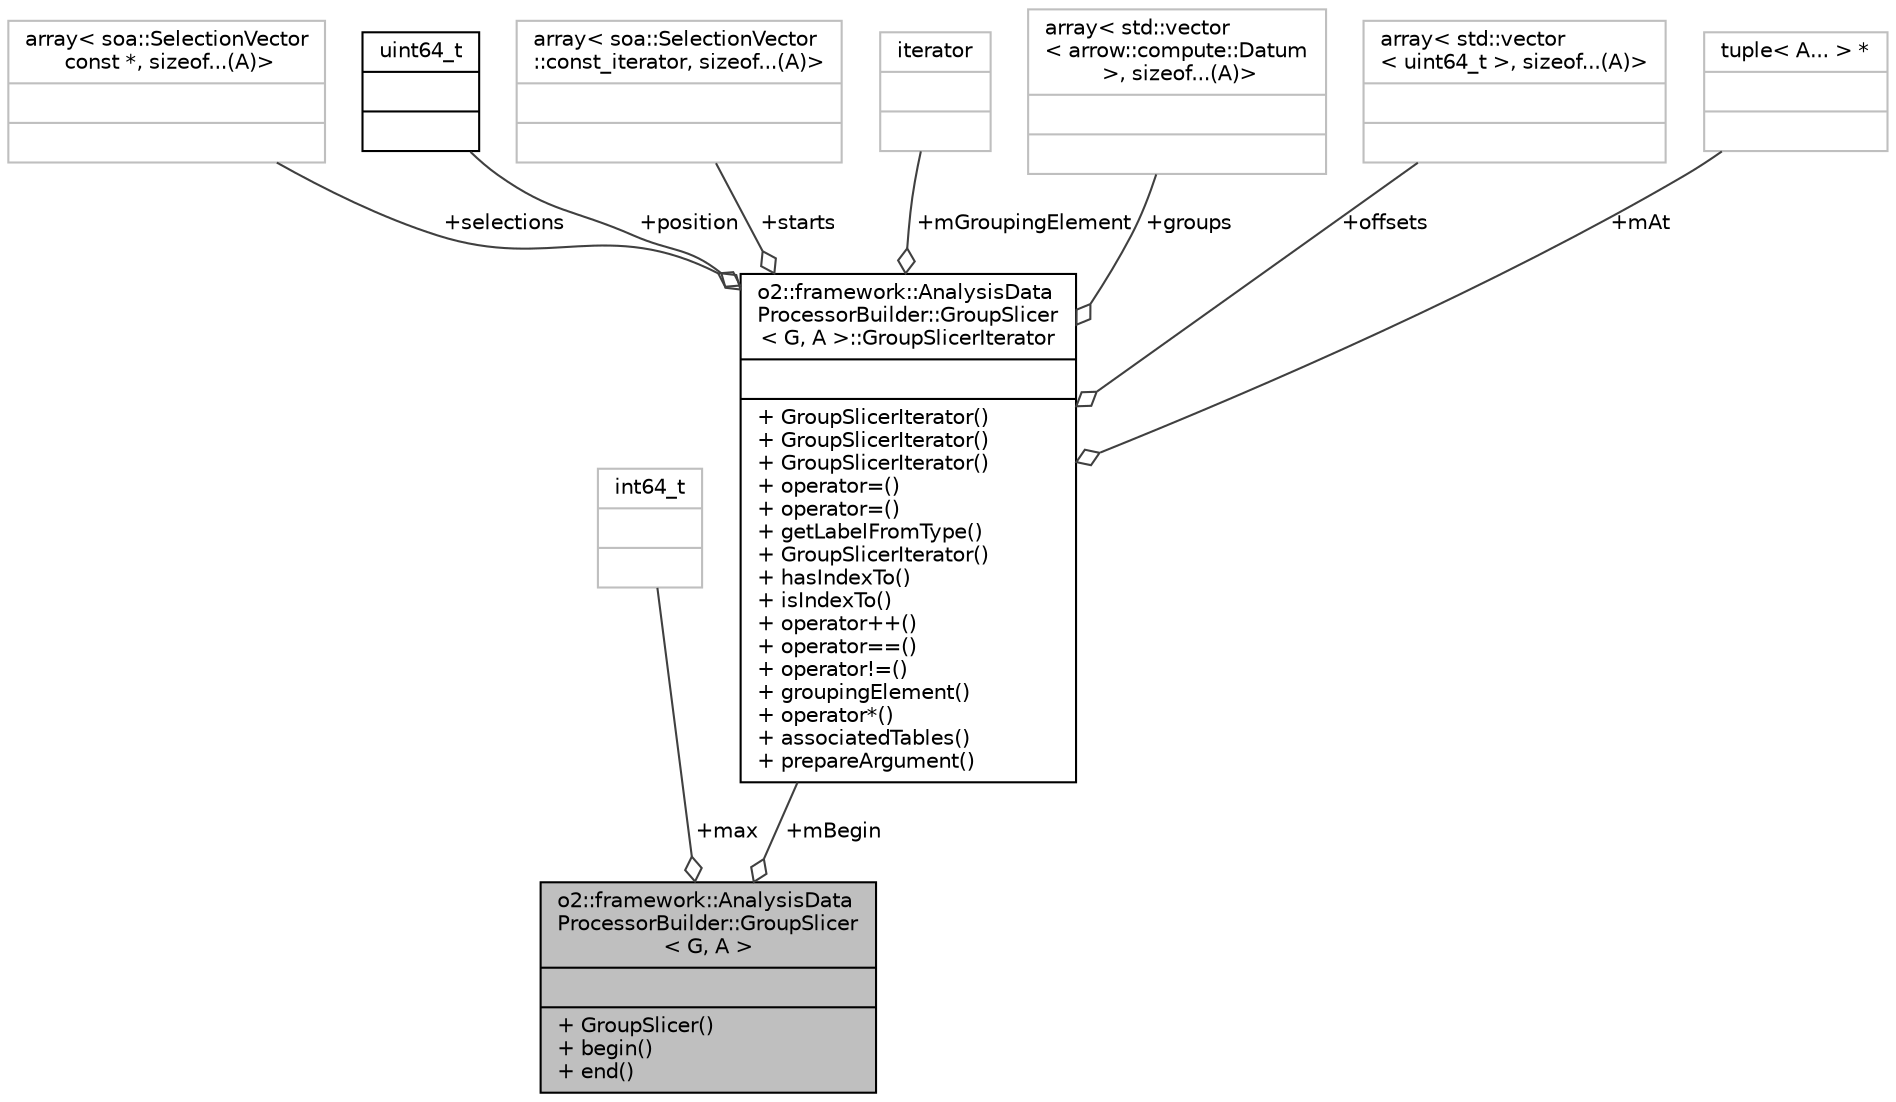 digraph "o2::framework::AnalysisDataProcessorBuilder::GroupSlicer&lt; G, A &gt;"
{
 // INTERACTIVE_SVG=YES
  bgcolor="transparent";
  edge [fontname="Helvetica",fontsize="10",labelfontname="Helvetica",labelfontsize="10"];
  node [fontname="Helvetica",fontsize="10",shape=record];
  Node1 [label="{o2::framework::AnalysisData\lProcessorBuilder::GroupSlicer\l\< G, A \>\n||+ GroupSlicer()\l+ begin()\l+ end()\l}",height=0.2,width=0.4,color="black", fillcolor="grey75", style="filled", fontcolor="black"];
  Node2 -> Node1 [color="grey25",fontsize="10",style="solid",label=" +max" ,arrowhead="odiamond",fontname="Helvetica"];
  Node2 [label="{int64_t\n||}",height=0.2,width=0.4,color="grey75"];
  Node3 -> Node1 [color="grey25",fontsize="10",style="solid",label=" +mBegin" ,arrowhead="odiamond",fontname="Helvetica"];
  Node3 [label="{o2::framework::AnalysisData\lProcessorBuilder::GroupSlicer\l\< G, A \>::GroupSlicerIterator\n||+ GroupSlicerIterator()\l+ GroupSlicerIterator()\l+ GroupSlicerIterator()\l+ operator=()\l+ operator=()\l+ getLabelFromType()\l+ GroupSlicerIterator()\l+ hasIndexTo()\l+ isIndexTo()\l+ operator++()\l+ operator==()\l+ operator!=()\l+ groupingElement()\l+ operator*()\l+ associatedTables()\l+ prepareArgument()\l}",height=0.2,width=0.4,color="black",URL="$db/d21/structo2_1_1framework_1_1AnalysisDataProcessorBuilder_1_1GroupSlicer_1_1GroupSlicerIterator.html"];
  Node4 -> Node3 [color="grey25",fontsize="10",style="solid",label=" +selections" ,arrowhead="odiamond",fontname="Helvetica"];
  Node4 [label="{array\< soa::SelectionVector\l const *, sizeof...(A)\>\n||}",height=0.2,width=0.4,color="grey75"];
  Node5 -> Node3 [color="grey25",fontsize="10",style="solid",label=" +position" ,arrowhead="odiamond",fontname="Helvetica"];
  Node5 [label="{uint64_t\n||}",height=0.2,width=0.4,color="black",URL="$d6/d30/classuint64__t.html"];
  Node6 -> Node3 [color="grey25",fontsize="10",style="solid",label=" +starts" ,arrowhead="odiamond",fontname="Helvetica"];
  Node6 [label="{array\< soa::SelectionVector\l::const_iterator, sizeof...(A)\>\n||}",height=0.2,width=0.4,color="grey75"];
  Node7 -> Node3 [color="grey25",fontsize="10",style="solid",label=" +mGroupingElement" ,arrowhead="odiamond",fontname="Helvetica"];
  Node7 [label="{iterator\n||}",height=0.2,width=0.4,color="grey75"];
  Node8 -> Node3 [color="grey25",fontsize="10",style="solid",label=" +groups" ,arrowhead="odiamond",fontname="Helvetica"];
  Node8 [label="{array\< std::vector\l\< arrow::compute::Datum\l \>, sizeof...(A)\>\n||}",height=0.2,width=0.4,color="grey75"];
  Node9 -> Node3 [color="grey25",fontsize="10",style="solid",label=" +offsets" ,arrowhead="odiamond",fontname="Helvetica"];
  Node9 [label="{array\< std::vector\l\< uint64_t \>, sizeof...(A)\>\n||}",height=0.2,width=0.4,color="grey75"];
  Node10 -> Node3 [color="grey25",fontsize="10",style="solid",label=" +mAt" ,arrowhead="odiamond",fontname="Helvetica"];
  Node10 [label="{tuple\< A... \> *\n||}",height=0.2,width=0.4,color="grey75"];
}

